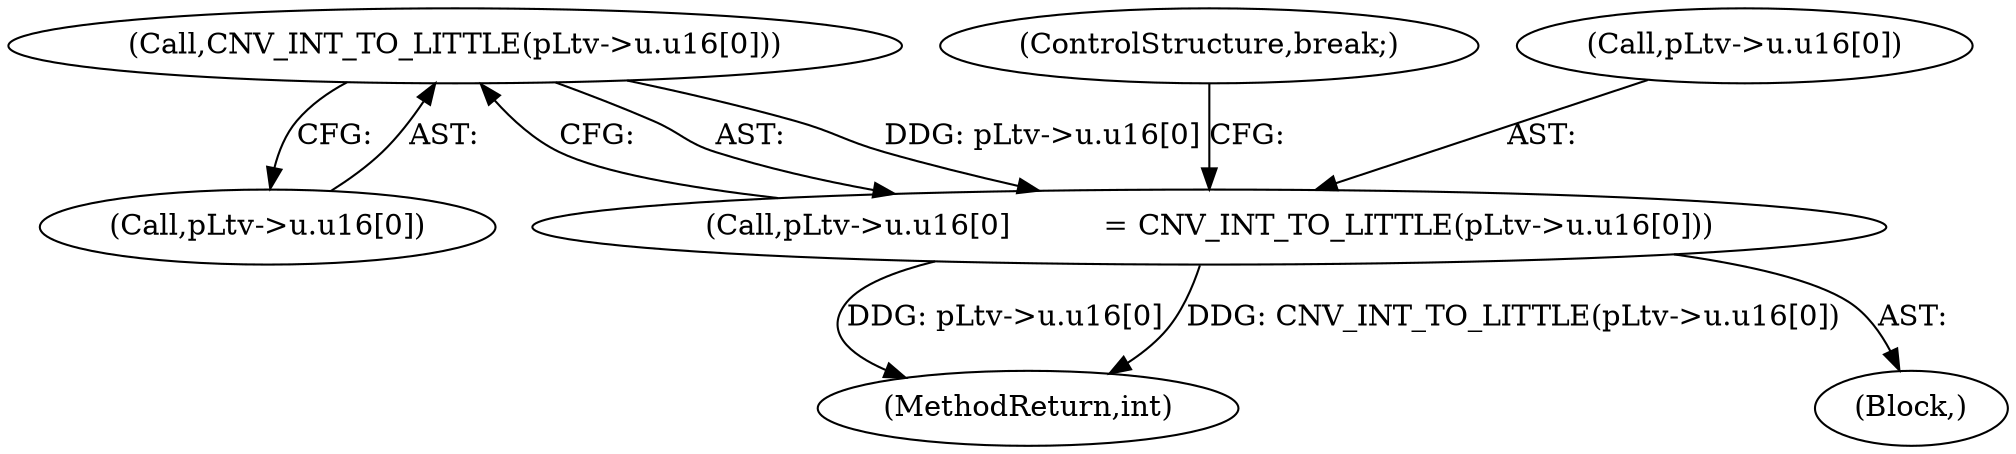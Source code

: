 digraph "0_linux_b5e2f339865fb443107e5b10603e53bbc92dc054_0@array" {
"1000581" [label="(Call,CNV_INT_TO_LITTLE(pLtv->u.u16[0]))"];
"1000573" [label="(Call,pLtv->u.u16[0]          = CNV_INT_TO_LITTLE(pLtv->u.u16[0]))"];
"1002520" [label="(MethodReturn,int)"];
"1000573" [label="(Call,pLtv->u.u16[0]          = CNV_INT_TO_LITTLE(pLtv->u.u16[0]))"];
"1000581" [label="(Call,CNV_INT_TO_LITTLE(pLtv->u.u16[0]))"];
"1000589" [label="(ControlStructure,break;)"];
"1000574" [label="(Call,pLtv->u.u16[0])"];
"1000412" [label="(Block,)"];
"1000582" [label="(Call,pLtv->u.u16[0])"];
"1000581" -> "1000573"  [label="AST: "];
"1000581" -> "1000582"  [label="CFG: "];
"1000582" -> "1000581"  [label="AST: "];
"1000573" -> "1000581"  [label="CFG: "];
"1000581" -> "1000573"  [label="DDG: pLtv->u.u16[0]"];
"1000573" -> "1000412"  [label="AST: "];
"1000574" -> "1000573"  [label="AST: "];
"1000589" -> "1000573"  [label="CFG: "];
"1000573" -> "1002520"  [label="DDG: pLtv->u.u16[0]"];
"1000573" -> "1002520"  [label="DDG: CNV_INT_TO_LITTLE(pLtv->u.u16[0])"];
}
